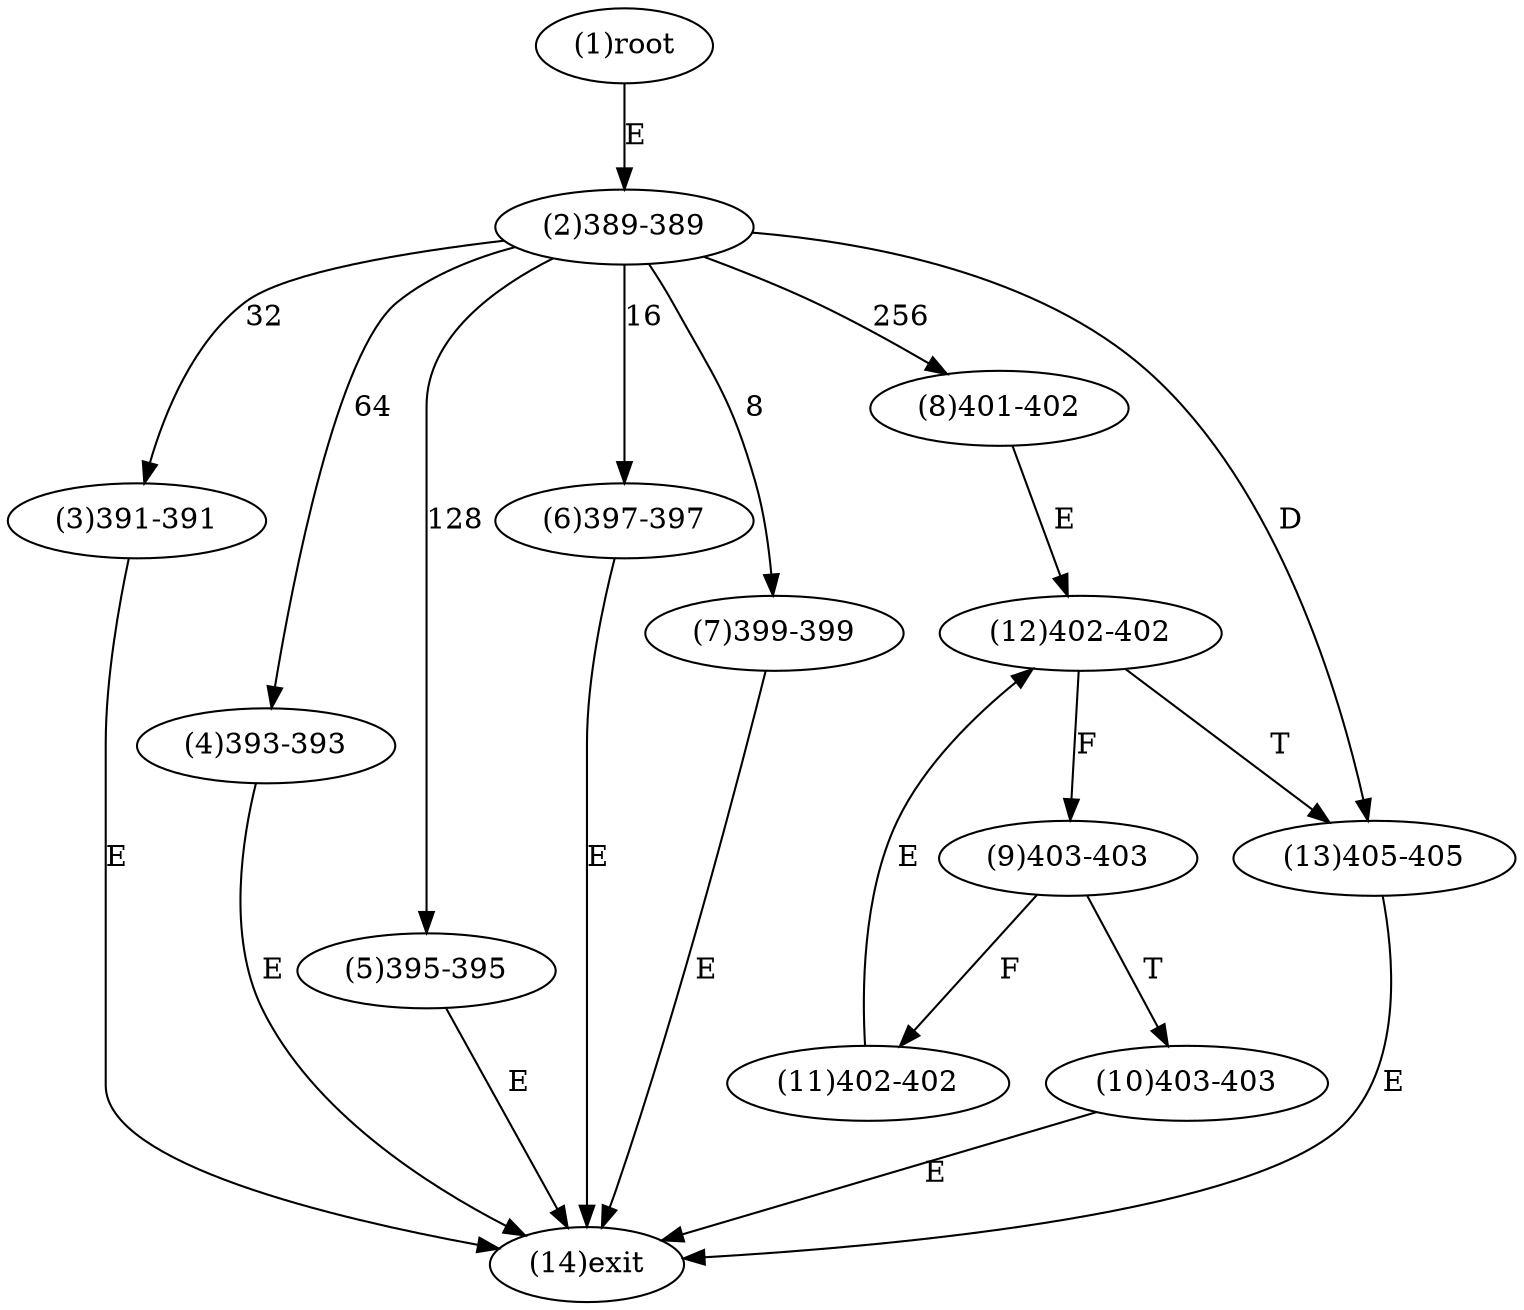 digraph "" { 
1[ label="(1)root"];
2[ label="(2)389-389"];
3[ label="(3)391-391"];
4[ label="(4)393-393"];
5[ label="(5)395-395"];
6[ label="(6)397-397"];
7[ label="(7)399-399"];
8[ label="(8)401-402"];
9[ label="(9)403-403"];
10[ label="(10)403-403"];
11[ label="(11)402-402"];
12[ label="(12)402-402"];
13[ label="(13)405-405"];
14[ label="(14)exit"];
1->2[ label="E"];
2->7[ label="8"];
2->6[ label="16"];
2->3[ label="32"];
2->4[ label="64"];
2->5[ label="128"];
2->8[ label="256"];
2->13[ label="D"];
3->14[ label="E"];
4->14[ label="E"];
5->14[ label="E"];
6->14[ label="E"];
7->14[ label="E"];
8->12[ label="E"];
9->11[ label="F"];
9->10[ label="T"];
10->14[ label="E"];
11->12[ label="E"];
12->9[ label="F"];
12->13[ label="T"];
13->14[ label="E"];
}